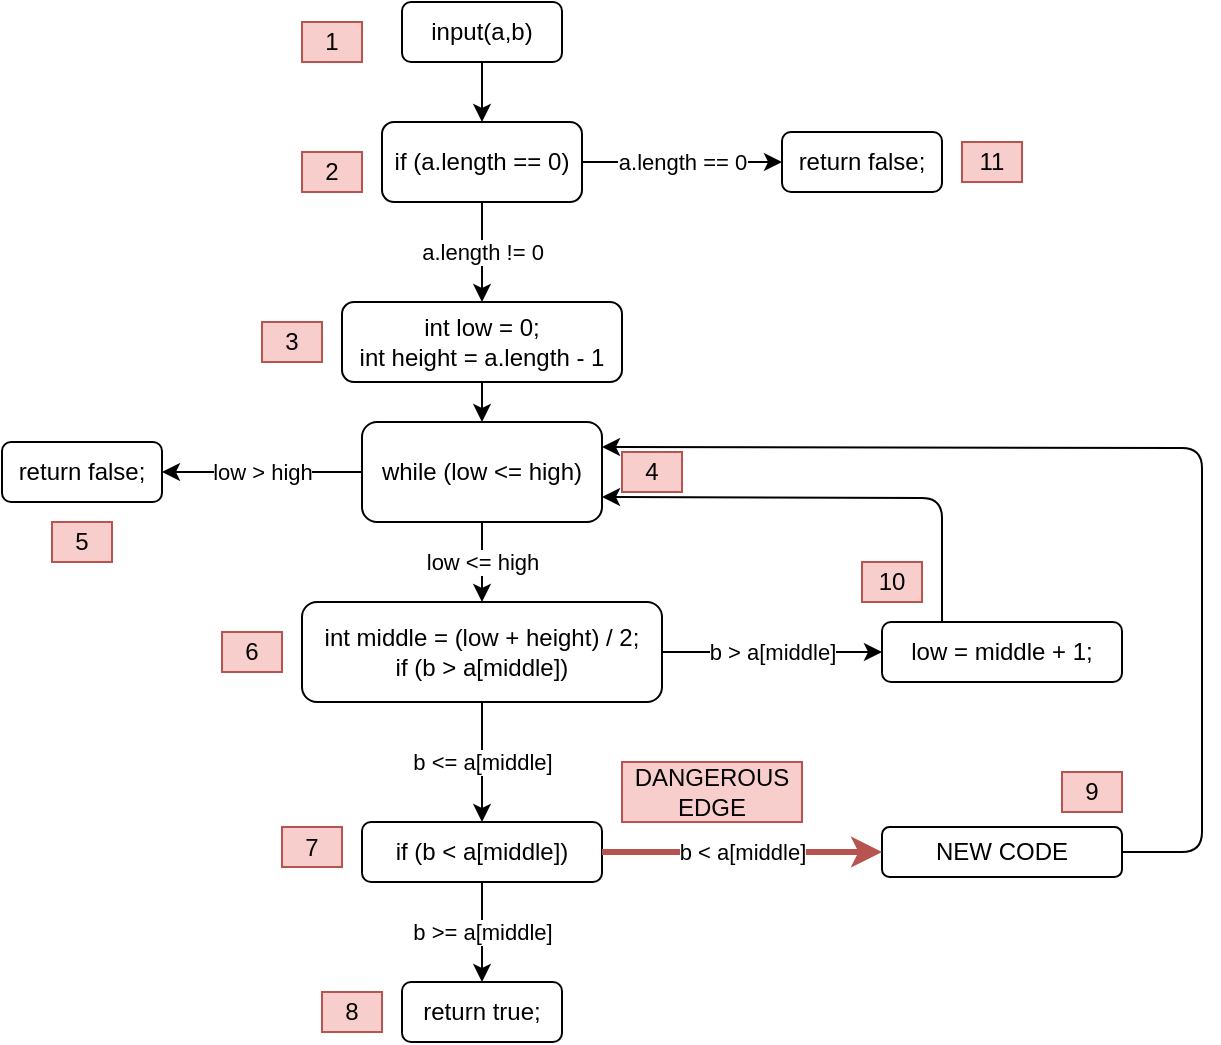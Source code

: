 <mxfile version="12.8.1" type="github">
  <diagram id="Ri3Z-LBDUVhtdoaRmwfp" name="Page-1">
    <mxGraphModel dx="1408" dy="748" grid="1" gridSize="10" guides="1" tooltips="1" connect="1" arrows="1" fold="1" page="1" pageScale="1" pageWidth="850" pageHeight="1100" math="0" shadow="0">
      <root>
        <mxCell id="0" />
        <mxCell id="1" parent="0" />
        <mxCell id="IheUh48w6fJ3VRYjB8pa-1" value="input(a,b)" style="rounded=1;whiteSpace=wrap;html=1;" parent="1" vertex="1">
          <mxGeometry x="220" y="40" width="80" height="30" as="geometry" />
        </mxCell>
        <mxCell id="IheUh48w6fJ3VRYjB8pa-2" value="if (a.length == 0)" style="rounded=1;whiteSpace=wrap;html=1;" parent="1" vertex="1">
          <mxGeometry x="210" y="100" width="100" height="40" as="geometry" />
        </mxCell>
        <mxCell id="IheUh48w6fJ3VRYjB8pa-3" value="return false;" style="rounded=1;whiteSpace=wrap;html=1;" parent="1" vertex="1">
          <mxGeometry x="410" y="105" width="80" height="30" as="geometry" />
        </mxCell>
        <mxCell id="IheUh48w6fJ3VRYjB8pa-4" value="int low = 0;&lt;br&gt;int height = a.length - 1" style="rounded=1;whiteSpace=wrap;html=1;" parent="1" vertex="1">
          <mxGeometry x="190" y="190" width="140" height="40" as="geometry" />
        </mxCell>
        <mxCell id="IheUh48w6fJ3VRYjB8pa-5" value="while (low &amp;lt;= high)" style="rounded=1;whiteSpace=wrap;html=1;" parent="1" vertex="1">
          <mxGeometry x="200" y="250" width="120" height="50" as="geometry" />
        </mxCell>
        <mxCell id="IheUh48w6fJ3VRYjB8pa-6" value="int middle = (low + height) / 2;&lt;br&gt;if (b &amp;gt; a[middle])" style="rounded=1;whiteSpace=wrap;html=1;" parent="1" vertex="1">
          <mxGeometry x="170" y="340" width="180" height="50" as="geometry" />
        </mxCell>
        <mxCell id="IheUh48w6fJ3VRYjB8pa-7" value="" style="endArrow=classic;html=1;exitX=0.5;exitY=1;exitDx=0;exitDy=0;entryX=0.5;entryY=0;entryDx=0;entryDy=0;" parent="1" source="IheUh48w6fJ3VRYjB8pa-1" target="IheUh48w6fJ3VRYjB8pa-2" edge="1">
          <mxGeometry width="50" height="50" relative="1" as="geometry">
            <mxPoint x="200" y="320" as="sourcePoint" />
            <mxPoint x="250" y="270" as="targetPoint" />
          </mxGeometry>
        </mxCell>
        <mxCell id="IheUh48w6fJ3VRYjB8pa-8" value="a.length == 0" style="endArrow=classic;html=1;exitX=1;exitY=0.5;exitDx=0;exitDy=0;entryX=0;entryY=0.5;entryDx=0;entryDy=0;" parent="1" source="IheUh48w6fJ3VRYjB8pa-2" target="IheUh48w6fJ3VRYjB8pa-3" edge="1">
          <mxGeometry width="50" height="50" relative="1" as="geometry">
            <mxPoint x="200" y="320" as="sourcePoint" />
            <mxPoint x="250" y="270" as="targetPoint" />
          </mxGeometry>
        </mxCell>
        <mxCell id="IheUh48w6fJ3VRYjB8pa-9" value="a.length != 0" style="endArrow=classic;html=1;exitX=0.5;exitY=1;exitDx=0;exitDy=0;entryX=0.5;entryY=0;entryDx=0;entryDy=0;" parent="1" source="IheUh48w6fJ3VRYjB8pa-2" target="IheUh48w6fJ3VRYjB8pa-4" edge="1">
          <mxGeometry width="50" height="50" relative="1" as="geometry">
            <mxPoint x="200" y="320" as="sourcePoint" />
            <mxPoint x="250" y="270" as="targetPoint" />
          </mxGeometry>
        </mxCell>
        <mxCell id="IheUh48w6fJ3VRYjB8pa-10" value="" style="endArrow=classic;html=1;exitX=0.5;exitY=1;exitDx=0;exitDy=0;entryX=0.5;entryY=0;entryDx=0;entryDy=0;" parent="1" source="IheUh48w6fJ3VRYjB8pa-4" target="IheUh48w6fJ3VRYjB8pa-5" edge="1">
          <mxGeometry width="50" height="50" relative="1" as="geometry">
            <mxPoint x="200" y="320" as="sourcePoint" />
            <mxPoint x="260" y="260" as="targetPoint" />
          </mxGeometry>
        </mxCell>
        <mxCell id="IheUh48w6fJ3VRYjB8pa-11" value="low &amp;lt;= high" style="endArrow=classic;html=1;exitX=0.5;exitY=1;exitDx=0;exitDy=0;entryX=0.5;entryY=0;entryDx=0;entryDy=0;" parent="1" source="IheUh48w6fJ3VRYjB8pa-5" target="IheUh48w6fJ3VRYjB8pa-6" edge="1">
          <mxGeometry width="50" height="50" relative="1" as="geometry">
            <mxPoint x="200" y="320" as="sourcePoint" />
            <mxPoint x="250" y="270" as="targetPoint" />
          </mxGeometry>
        </mxCell>
        <mxCell id="IheUh48w6fJ3VRYjB8pa-12" value="return false;" style="rounded=1;whiteSpace=wrap;html=1;" parent="1" vertex="1">
          <mxGeometry x="20" y="260" width="80" height="30" as="geometry" />
        </mxCell>
        <mxCell id="IheUh48w6fJ3VRYjB8pa-13" value="low &amp;gt; high" style="endArrow=classic;html=1;exitX=0;exitY=0.5;exitDx=0;exitDy=0;" parent="1" source="IheUh48w6fJ3VRYjB8pa-5" target="IheUh48w6fJ3VRYjB8pa-12" edge="1">
          <mxGeometry width="50" height="50" relative="1" as="geometry">
            <mxPoint x="210" y="320" as="sourcePoint" />
            <mxPoint x="260" y="270" as="targetPoint" />
          </mxGeometry>
        </mxCell>
        <mxCell id="IheUh48w6fJ3VRYjB8pa-14" value="low = middle + 1;" style="rounded=1;whiteSpace=wrap;html=1;" parent="1" vertex="1">
          <mxGeometry x="460" y="350" width="120" height="30" as="geometry" />
        </mxCell>
        <mxCell id="IheUh48w6fJ3VRYjB8pa-15" value="b &amp;gt; a[middle]" style="endArrow=classic;html=1;exitX=1;exitY=0.5;exitDx=0;exitDy=0;entryX=0;entryY=0.5;entryDx=0;entryDy=0;" parent="1" source="IheUh48w6fJ3VRYjB8pa-6" target="IheUh48w6fJ3VRYjB8pa-14" edge="1">
          <mxGeometry width="50" height="50" relative="1" as="geometry">
            <mxPoint x="210" y="320" as="sourcePoint" />
            <mxPoint x="260" y="270" as="targetPoint" />
          </mxGeometry>
        </mxCell>
        <mxCell id="IheUh48w6fJ3VRYjB8pa-16" value="if (b &amp;lt; a[middle])" style="rounded=1;whiteSpace=wrap;html=1;" parent="1" vertex="1">
          <mxGeometry x="200" y="450" width="120" height="30" as="geometry" />
        </mxCell>
        <mxCell id="IheUh48w6fJ3VRYjB8pa-17" value="b &amp;lt;= a[middle]" style="endArrow=classic;html=1;exitX=0.5;exitY=1;exitDx=0;exitDy=0;entryX=0.5;entryY=0;entryDx=0;entryDy=0;" parent="1" source="IheUh48w6fJ3VRYjB8pa-6" target="IheUh48w6fJ3VRYjB8pa-16" edge="1">
          <mxGeometry width="50" height="50" relative="1" as="geometry">
            <mxPoint x="360" y="410" as="sourcePoint" />
            <mxPoint x="410" y="360" as="targetPoint" />
          </mxGeometry>
        </mxCell>
        <mxCell id="IheUh48w6fJ3VRYjB8pa-20" value="NEW CODE" style="rounded=1;whiteSpace=wrap;html=1;" parent="1" vertex="1">
          <mxGeometry x="460" y="452.5" width="120" height="25" as="geometry" />
        </mxCell>
        <mxCell id="IheUh48w6fJ3VRYjB8pa-21" value="b &amp;lt; a[middle]" style="endArrow=classic;html=1;exitX=1;exitY=0.5;exitDx=0;exitDy=0;entryX=0;entryY=0.5;entryDx=0;entryDy=0;fillColor=#f8cecc;strokeColor=#b85450;strokeWidth=3;" parent="1" source="IheUh48w6fJ3VRYjB8pa-16" target="IheUh48w6fJ3VRYjB8pa-20" edge="1">
          <mxGeometry width="50" height="50" relative="1" as="geometry">
            <mxPoint x="360" y="410" as="sourcePoint" />
            <mxPoint x="410" y="360" as="targetPoint" />
          </mxGeometry>
        </mxCell>
        <mxCell id="IheUh48w6fJ3VRYjB8pa-22" value="return true;" style="rounded=1;whiteSpace=wrap;html=1;" parent="1" vertex="1">
          <mxGeometry x="220" y="530" width="80" height="30" as="geometry" />
        </mxCell>
        <mxCell id="IheUh48w6fJ3VRYjB8pa-23" value="b &amp;gt;= a[middle]" style="endArrow=classic;html=1;exitX=0.5;exitY=1;exitDx=0;exitDy=0;" parent="1" source="IheUh48w6fJ3VRYjB8pa-16" target="IheUh48w6fJ3VRYjB8pa-22" edge="1">
          <mxGeometry width="50" height="50" relative="1" as="geometry">
            <mxPoint x="360" y="410" as="sourcePoint" />
            <mxPoint x="410" y="360" as="targetPoint" />
          </mxGeometry>
        </mxCell>
        <mxCell id="IheUh48w6fJ3VRYjB8pa-24" value="" style="endArrow=classic;html=1;exitX=0.25;exitY=0;exitDx=0;exitDy=0;entryX=1;entryY=0.75;entryDx=0;entryDy=0;" parent="1" source="IheUh48w6fJ3VRYjB8pa-14" target="IheUh48w6fJ3VRYjB8pa-5" edge="1">
          <mxGeometry width="50" height="50" relative="1" as="geometry">
            <mxPoint x="320" y="410" as="sourcePoint" />
            <mxPoint x="370" y="360" as="targetPoint" />
            <Array as="points">
              <mxPoint x="490" y="288" />
            </Array>
          </mxGeometry>
        </mxCell>
        <mxCell id="IheUh48w6fJ3VRYjB8pa-25" value="" style="endArrow=classic;html=1;exitX=1;exitY=0.5;exitDx=0;exitDy=0;entryX=1;entryY=0.25;entryDx=0;entryDy=0;" parent="1" source="IheUh48w6fJ3VRYjB8pa-20" target="IheUh48w6fJ3VRYjB8pa-5" edge="1">
          <mxGeometry width="50" height="50" relative="1" as="geometry">
            <mxPoint x="320" y="410" as="sourcePoint" />
            <mxPoint x="370" y="360" as="targetPoint" />
            <Array as="points">
              <mxPoint x="620" y="465" />
              <mxPoint x="620" y="263" />
            </Array>
          </mxGeometry>
        </mxCell>
        <mxCell id="hsVHSB6oDUqRxpoZlwD6-1" value="DANGEROUS EDGE" style="text;html=1;strokeColor=#b85450;fillColor=#f8cecc;align=center;verticalAlign=middle;whiteSpace=wrap;rounded=0;" vertex="1" parent="1">
          <mxGeometry x="330" y="420" width="90" height="30" as="geometry" />
        </mxCell>
        <mxCell id="hsVHSB6oDUqRxpoZlwD6-2" value="1" style="text;html=1;strokeColor=#b85450;fillColor=#f8cecc;align=center;verticalAlign=middle;whiteSpace=wrap;rounded=0;" vertex="1" parent="1">
          <mxGeometry x="170" y="50" width="30" height="20" as="geometry" />
        </mxCell>
        <mxCell id="hsVHSB6oDUqRxpoZlwD6-3" value="2" style="text;html=1;strokeColor=#b85450;fillColor=#f8cecc;align=center;verticalAlign=middle;whiteSpace=wrap;rounded=0;" vertex="1" parent="1">
          <mxGeometry x="170" y="115" width="30" height="20" as="geometry" />
        </mxCell>
        <mxCell id="hsVHSB6oDUqRxpoZlwD6-8" value="11" style="text;html=1;strokeColor=#b85450;fillColor=#f8cecc;align=center;verticalAlign=middle;whiteSpace=wrap;rounded=0;" vertex="1" parent="1">
          <mxGeometry x="500" y="110" width="30" height="20" as="geometry" />
        </mxCell>
        <mxCell id="hsVHSB6oDUqRxpoZlwD6-9" value="3" style="text;html=1;strokeColor=#b85450;fillColor=#f8cecc;align=center;verticalAlign=middle;whiteSpace=wrap;rounded=0;" vertex="1" parent="1">
          <mxGeometry x="150" y="200" width="30" height="20" as="geometry" />
        </mxCell>
        <mxCell id="hsVHSB6oDUqRxpoZlwD6-10" value="4" style="text;html=1;strokeColor=#b85450;fillColor=#f8cecc;align=center;verticalAlign=middle;whiteSpace=wrap;rounded=0;" vertex="1" parent="1">
          <mxGeometry x="330" y="265" width="30" height="20" as="geometry" />
        </mxCell>
        <mxCell id="hsVHSB6oDUqRxpoZlwD6-11" value="5" style="text;html=1;strokeColor=#b85450;fillColor=#f8cecc;align=center;verticalAlign=middle;whiteSpace=wrap;rounded=0;" vertex="1" parent="1">
          <mxGeometry x="45" y="300" width="30" height="20" as="geometry" />
        </mxCell>
        <mxCell id="hsVHSB6oDUqRxpoZlwD6-12" value="6" style="text;html=1;strokeColor=#b85450;fillColor=#f8cecc;align=center;verticalAlign=middle;whiteSpace=wrap;rounded=0;" vertex="1" parent="1">
          <mxGeometry x="130" y="355" width="30" height="20" as="geometry" />
        </mxCell>
        <mxCell id="hsVHSB6oDUqRxpoZlwD6-13" value="7" style="text;html=1;strokeColor=#b85450;fillColor=#f8cecc;align=center;verticalAlign=middle;whiteSpace=wrap;rounded=0;" vertex="1" parent="1">
          <mxGeometry x="160" y="452.5" width="30" height="20" as="geometry" />
        </mxCell>
        <mxCell id="hsVHSB6oDUqRxpoZlwD6-14" value="8" style="text;html=1;strokeColor=#b85450;fillColor=#f8cecc;align=center;verticalAlign=middle;whiteSpace=wrap;rounded=0;" vertex="1" parent="1">
          <mxGeometry x="180" y="535" width="30" height="20" as="geometry" />
        </mxCell>
        <mxCell id="hsVHSB6oDUqRxpoZlwD6-15" value="9" style="text;html=1;strokeColor=#b85450;fillColor=#f8cecc;align=center;verticalAlign=middle;whiteSpace=wrap;rounded=0;" vertex="1" parent="1">
          <mxGeometry x="550" y="425" width="30" height="20" as="geometry" />
        </mxCell>
        <mxCell id="hsVHSB6oDUqRxpoZlwD6-16" value="10" style="text;html=1;strokeColor=#b85450;fillColor=#f8cecc;align=center;verticalAlign=middle;whiteSpace=wrap;rounded=0;" vertex="1" parent="1">
          <mxGeometry x="450" y="320" width="30" height="20" as="geometry" />
        </mxCell>
      </root>
    </mxGraphModel>
  </diagram>
</mxfile>
